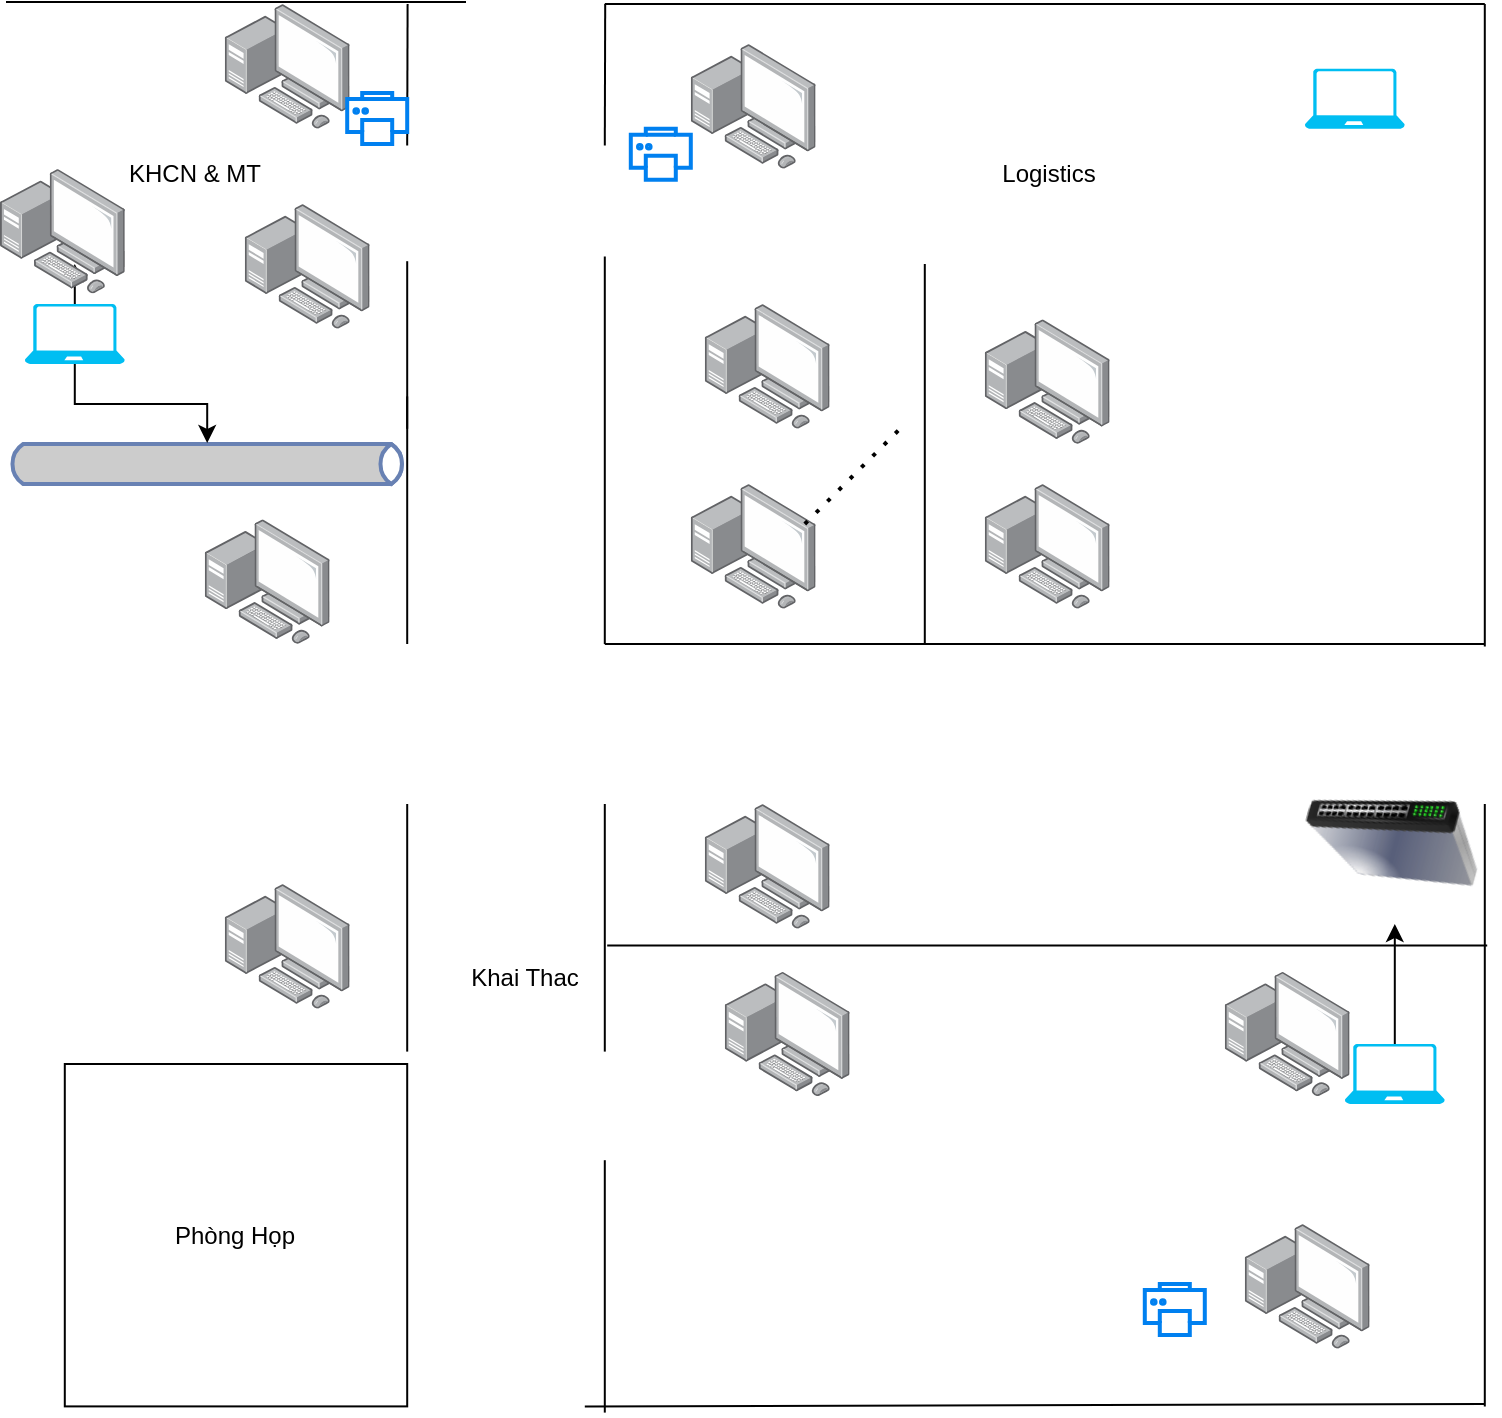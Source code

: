 <mxfile version="22.1.11" type="github">
  <diagram name="Page-1" id="QJJLpK6nWcHFGWCywGAE">
    <mxGraphModel dx="1444" dy="2405" grid="1" gridSize="10" guides="1" tooltips="1" connect="1" arrows="1" fold="1" page="1" pageScale="1" pageWidth="850" pageHeight="1100" math="0" shadow="0">
      <root>
        <mxCell id="0" />
        <mxCell id="1" parent="0" />
        <mxCell id="UbKtXzE4tQQhxxHaPXXX-1" value="" style="endArrow=none;html=1;rounded=0;" parent="1" edge="1">
          <mxGeometry width="50" height="50" relative="1" as="geometry">
            <mxPoint x="342.4" y="-709" as="sourcePoint" />
            <mxPoint x="782.4" y="-709" as="targetPoint" />
          </mxGeometry>
        </mxCell>
        <mxCell id="UbKtXzE4tQQhxxHaPXXX-2" value="" style="endArrow=none;html=1;rounded=0;" parent="1" edge="1">
          <mxGeometry width="50" height="50" relative="1" as="geometry">
            <mxPoint x="343.6" y="-558.3" as="sourcePoint" />
            <mxPoint x="783.6" y="-558.3" as="targetPoint" />
          </mxGeometry>
        </mxCell>
        <mxCell id="UbKtXzE4tQQhxxHaPXXX-5" value="" style="image;points=[];aspect=fixed;html=1;align=center;shadow=0;dashed=0;image=img/lib/allied_telesis/computer_and_terminals/Personal_Computer_with_Server.svg;" parent="1" vertex="1">
          <mxGeometry x="652.4" y="-545.2" width="62.4" height="62.4" as="geometry" />
        </mxCell>
        <mxCell id="UbKtXzE4tQQhxxHaPXXX-7" value="" style="image;points=[];aspect=fixed;html=1;align=center;shadow=0;dashed=0;image=img/lib/allied_telesis/computer_and_terminals/Personal_Computer_with_Server.svg;" parent="1" vertex="1">
          <mxGeometry x="662.4" y="-419" width="62.4" height="62.4" as="geometry" />
        </mxCell>
        <mxCell id="UbKtXzE4tQQhxxHaPXXX-10" value="" style="image;points=[];aspect=fixed;html=1;align=center;shadow=0;dashed=0;image=img/lib/allied_telesis/computer_and_terminals/Personal_Computer_with_Server.svg;" parent="1" vertex="1">
          <mxGeometry x="402.4" y="-545.2" width="62.4" height="62.4" as="geometry" />
        </mxCell>
        <mxCell id="UbKtXzE4tQQhxxHaPXXX-11" value="" style="image;points=[];aspect=fixed;html=1;align=center;shadow=0;dashed=0;image=img/lib/allied_telesis/computer_and_terminals/Personal_Computer_with_Server.svg;" parent="1" vertex="1">
          <mxGeometry x="152.4" y="-589" width="62.4" height="62.4" as="geometry" />
        </mxCell>
        <mxCell id="UbKtXzE4tQQhxxHaPXXX-12" value="" style="image;points=[];aspect=fixed;html=1;align=center;shadow=0;dashed=0;image=img/lib/allied_telesis/computer_and_terminals/Personal_Computer_with_Server.svg;" parent="1" vertex="1">
          <mxGeometry x="142.4" y="-771.4" width="62.4" height="62.4" as="geometry" />
        </mxCell>
        <mxCell id="UbKtXzE4tQQhxxHaPXXX-13" value="Phòng Họp" style="whiteSpace=wrap;html=1;aspect=fixed;" parent="1" vertex="1">
          <mxGeometry x="72.4" y="-499" width="171.2" height="171.2" as="geometry" />
        </mxCell>
        <mxCell id="UbKtXzE4tQQhxxHaPXXX-14" value="" style="endArrow=none;html=1;rounded=0;" parent="1" edge="1">
          <mxGeometry width="50" height="50" relative="1" as="geometry">
            <mxPoint x="342.4" y="-505.2" as="sourcePoint" />
            <mxPoint x="342.4" y="-629" as="targetPoint" />
            <Array as="points">
              <mxPoint x="342.4" y="-589" />
              <mxPoint x="342.4" y="-599" />
            </Array>
          </mxGeometry>
        </mxCell>
        <mxCell id="UbKtXzE4tQQhxxHaPXXX-15" value="" style="endArrow=none;html=1;rounded=0;" parent="1" edge="1">
          <mxGeometry width="50" height="50" relative="1" as="geometry">
            <mxPoint x="243.6" y="-505.2" as="sourcePoint" />
            <mxPoint x="243.6" y="-629" as="targetPoint" />
            <Array as="points">
              <mxPoint x="243.6" y="-589" />
            </Array>
          </mxGeometry>
        </mxCell>
        <mxCell id="UbKtXzE4tQQhxxHaPXXX-17" value="" style="endArrow=none;html=1;rounded=0;" parent="1" edge="1">
          <mxGeometry width="50" height="50" relative="1" as="geometry">
            <mxPoint x="243.6" y="-709" as="sourcePoint" />
            <mxPoint x="243.6" y="-832.8" as="targetPoint" />
            <Array as="points">
              <mxPoint x="243.6" y="-792.8" />
            </Array>
          </mxGeometry>
        </mxCell>
        <mxCell id="UbKtXzE4tQQhxxHaPXXX-18" value="" style="html=1;outlineConnect=0;fillColor=#CCCCCC;strokeColor=#6881B3;gradientColor=none;gradientDirection=north;strokeWidth=2;shape=mxgraph.networks.bus;gradientColor=none;gradientDirection=north;fontColor=#ffffff;perimeter=backbonePerimeter;backboneSize=20;" parent="1" vertex="1">
          <mxGeometry x="43.6" y="-809" width="200" height="20" as="geometry" />
        </mxCell>
        <mxCell id="UbKtXzE4tQQhxxHaPXXX-50" value="" style="edgeStyle=orthogonalEdgeStyle;rounded=0;orthogonalLoop=1;jettySize=auto;html=1;" parent="1" source="UbKtXzE4tQQhxxHaPXXX-19" edge="1">
          <mxGeometry relative="1" as="geometry">
            <mxPoint x="737.4" y="-569" as="targetPoint" />
          </mxGeometry>
        </mxCell>
        <mxCell id="UbKtXzE4tQQhxxHaPXXX-19" value="" style="verticalLabelPosition=bottom;html=1;verticalAlign=top;align=center;strokeColor=none;fillColor=#00BEF2;shape=mxgraph.azure.laptop;pointerEvents=1;" parent="1" vertex="1">
          <mxGeometry x="712.4" y="-509" width="50" height="30" as="geometry" />
        </mxCell>
        <mxCell id="UbKtXzE4tQQhxxHaPXXX-52" value="" style="edgeStyle=orthogonalEdgeStyle;rounded=0;orthogonalLoop=1;jettySize=auto;html=1;" parent="1" source="UbKtXzE4tQQhxxHaPXXX-20" target="UbKtXzE4tQQhxxHaPXXX-18" edge="1">
          <mxGeometry relative="1" as="geometry" />
        </mxCell>
        <mxCell id="UbKtXzE4tQQhxxHaPXXX-55" style="edgeStyle=orthogonalEdgeStyle;rounded=0;orthogonalLoop=1;jettySize=auto;html=1;" parent="1" source="UbKtXzE4tQQhxxHaPXXX-20" edge="1">
          <mxGeometry relative="1" as="geometry">
            <mxPoint x="77.4" y="-899" as="targetPoint" />
          </mxGeometry>
        </mxCell>
        <mxCell id="UbKtXzE4tQQhxxHaPXXX-20" value="" style="verticalLabelPosition=bottom;html=1;verticalAlign=top;align=center;strokeColor=none;fillColor=#00BEF2;shape=mxgraph.azure.laptop;pointerEvents=1;" parent="1" vertex="1">
          <mxGeometry x="52.4" y="-879" width="50" height="30" as="geometry" />
        </mxCell>
        <mxCell id="UbKtXzE4tQQhxxHaPXXX-21" value="" style="image;points=[];aspect=fixed;html=1;align=center;shadow=0;dashed=0;image=img/lib/allied_telesis/computer_and_terminals/Personal_Computer_with_Server.svg;" parent="1" vertex="1">
          <mxGeometry x="152.4" y="-1029" width="62.4" height="62.4" as="geometry" />
        </mxCell>
        <mxCell id="UbKtXzE4tQQhxxHaPXXX-22" value="" style="image;points=[];aspect=fixed;html=1;align=center;shadow=0;dashed=0;image=img/lib/allied_telesis/computer_and_terminals/Personal_Computer_with_Server.svg;" parent="1" vertex="1">
          <mxGeometry x="162.4" y="-929" width="62.4" height="62.4" as="geometry" />
        </mxCell>
        <mxCell id="UbKtXzE4tQQhxxHaPXXX-24" value="" style="endArrow=none;html=1;rounded=0;" parent="1" edge="1">
          <mxGeometry width="50" height="50" relative="1" as="geometry">
            <mxPoint x="243.6" y="-816.6" as="sourcePoint" />
            <mxPoint x="243.6" y="-900.4" as="targetPoint" />
            <Array as="points">
              <mxPoint x="243.6" y="-900.4" />
            </Array>
          </mxGeometry>
        </mxCell>
        <mxCell id="UbKtXzE4tQQhxxHaPXXX-25" value="" style="endArrow=none;html=1;rounded=0;" parent="1" edge="1">
          <mxGeometry width="50" height="50" relative="1" as="geometry">
            <mxPoint x="243.6" y="-958.3" as="sourcePoint" />
            <mxPoint x="243.8" y="-1029" as="targetPoint" />
            <Array as="points">
              <mxPoint x="243.8" y="-1029" />
            </Array>
          </mxGeometry>
        </mxCell>
        <mxCell id="UbKtXzE4tQQhxxHaPXXX-26" value="" style="endArrow=none;html=1;rounded=0;" parent="1" edge="1">
          <mxGeometry width="50" height="50" relative="1" as="geometry">
            <mxPoint x="43.0" y="-1030" as="sourcePoint" />
            <mxPoint x="273" y="-1030" as="targetPoint" />
          </mxGeometry>
        </mxCell>
        <mxCell id="UbKtXzE4tQQhxxHaPXXX-27" value="" style="endArrow=none;html=1;rounded=0;" parent="1" edge="1">
          <mxGeometry width="50" height="50" relative="1" as="geometry">
            <mxPoint x="342.4" y="-709" as="sourcePoint" />
            <mxPoint x="342.4" y="-859" as="targetPoint" />
            <Array as="points">
              <mxPoint x="342.4" y="-759" />
              <mxPoint x="342.4" y="-902.8" />
              <mxPoint x="342.4" y="-869" />
              <mxPoint x="342.4" y="-809" />
            </Array>
          </mxGeometry>
        </mxCell>
        <mxCell id="UbKtXzE4tQQhxxHaPXXX-28" value="" style="endArrow=none;html=1;rounded=0;" parent="1" edge="1">
          <mxGeometry width="50" height="50" relative="1" as="geometry">
            <mxPoint x="342.4" y="-958.3" as="sourcePoint" />
            <mxPoint x="342.6" y="-1029" as="targetPoint" />
            <Array as="points">
              <mxPoint x="342.6" y="-1029" />
            </Array>
          </mxGeometry>
        </mxCell>
        <mxCell id="UbKtXzE4tQQhxxHaPXXX-29" value="" style="endArrow=none;html=1;rounded=0;" parent="1" edge="1">
          <mxGeometry width="50" height="50" relative="1" as="geometry">
            <mxPoint x="342.4" y="-1029" as="sourcePoint" />
            <mxPoint x="782.4" y="-1029" as="targetPoint" />
          </mxGeometry>
        </mxCell>
        <mxCell id="UbKtXzE4tQQhxxHaPXXX-30" value="" style="image;points=[];aspect=fixed;html=1;align=center;shadow=0;dashed=0;image=img/lib/allied_telesis/computer_and_terminals/Personal_Computer_with_Server.svg;" parent="1" vertex="1">
          <mxGeometry x="385.4" y="-1009" width="62.4" height="62.4" as="geometry" />
        </mxCell>
        <mxCell id="UbKtXzE4tQQhxxHaPXXX-31" value="" style="image;points=[];aspect=fixed;html=1;align=center;shadow=0;dashed=0;image=img/lib/allied_telesis/computer_and_terminals/Personal_Computer_with_Server.svg;" parent="1" vertex="1">
          <mxGeometry x="392.4" y="-879" width="62.4" height="62.4" as="geometry" />
        </mxCell>
        <mxCell id="UbKtXzE4tQQhxxHaPXXX-33" value="" style="image;points=[];aspect=fixed;html=1;align=center;shadow=0;dashed=0;image=img/lib/allied_telesis/computer_and_terminals/Personal_Computer_with_Server.svg;" parent="1" vertex="1">
          <mxGeometry x="385.4" y="-789" width="62.4" height="62.4" as="geometry" />
        </mxCell>
        <mxCell id="UbKtXzE4tQQhxxHaPXXX-34" value="" style="verticalLabelPosition=bottom;html=1;verticalAlign=top;align=center;strokeColor=none;fillColor=#00BEF2;shape=mxgraph.azure.laptop;pointerEvents=1;" parent="1" vertex="1">
          <mxGeometry x="692.4" y="-996.6" width="50" height="30" as="geometry" />
        </mxCell>
        <mxCell id="UbKtXzE4tQQhxxHaPXXX-35" value="" style="image;points=[];aspect=fixed;html=1;align=center;shadow=0;dashed=0;image=img/lib/allied_telesis/computer_and_terminals/Personal_Computer_with_Server.svg;" parent="1" vertex="1">
          <mxGeometry x="532.4" y="-789" width="62.4" height="62.4" as="geometry" />
        </mxCell>
        <mxCell id="UbKtXzE4tQQhxxHaPXXX-38" value="" style="image;points=[];aspect=fixed;html=1;align=center;shadow=0;dashed=0;image=img/lib/allied_telesis/computer_and_terminals/Personal_Computer_with_Server.svg;" parent="1" vertex="1">
          <mxGeometry x="532.4" y="-871.4" width="62.4" height="62.4" as="geometry" />
        </mxCell>
        <mxCell id="UbKtXzE4tQQhxxHaPXXX-39" value="" style="html=1;verticalLabelPosition=bottom;align=center;labelBackgroundColor=#ffffff;verticalAlign=top;strokeWidth=2;strokeColor=#0080F0;shadow=0;dashed=0;shape=mxgraph.ios7.icons.printer;" parent="1" vertex="1">
          <mxGeometry x="355.4" y="-966.6" width="30" height="25.5" as="geometry" />
        </mxCell>
        <mxCell id="UbKtXzE4tQQhxxHaPXXX-40" value="" style="html=1;verticalLabelPosition=bottom;align=center;labelBackgroundColor=#ffffff;verticalAlign=top;strokeWidth=2;strokeColor=#0080F0;shadow=0;dashed=0;shape=mxgraph.ios7.icons.printer;" parent="1" vertex="1">
          <mxGeometry x="213.6" y="-984.5" width="30" height="25.5" as="geometry" />
        </mxCell>
        <mxCell id="UbKtXzE4tQQhxxHaPXXX-41" value="" style="html=1;verticalLabelPosition=bottom;align=center;labelBackgroundColor=#ffffff;verticalAlign=top;strokeWidth=2;strokeColor=#0080F0;shadow=0;dashed=0;shape=mxgraph.ios7.icons.printer;" parent="1" vertex="1">
          <mxGeometry x="612.4" y="-389" width="30" height="25.5" as="geometry" />
        </mxCell>
        <mxCell id="UbKtXzE4tQQhxxHaPXXX-42" value="" style="endArrow=none;html=1;rounded=0;" parent="1" edge="1">
          <mxGeometry width="50" height="50" relative="1" as="geometry">
            <mxPoint x="342.4" y="-450.9" as="sourcePoint" />
            <mxPoint x="342.4" y="-324.7" as="targetPoint" />
          </mxGeometry>
        </mxCell>
        <mxCell id="UbKtXzE4tQQhxxHaPXXX-43" value="" style="endArrow=none;html=1;rounded=0;" parent="1" edge="1">
          <mxGeometry width="50" height="50" relative="1" as="geometry">
            <mxPoint x="332.4" y="-327.8" as="sourcePoint" />
            <mxPoint x="782.4" y="-329" as="targetPoint" />
          </mxGeometry>
        </mxCell>
        <mxCell id="UbKtXzE4tQQhxxHaPXXX-44" value="" style="endArrow=none;html=1;rounded=0;" parent="1" edge="1">
          <mxGeometry width="50" height="50" relative="1" as="geometry">
            <mxPoint x="782.4" y="-629" as="sourcePoint" />
            <mxPoint x="782.4" y="-327.8" as="targetPoint" />
          </mxGeometry>
        </mxCell>
        <mxCell id="UbKtXzE4tQQhxxHaPXXX-45" value="" style="endArrow=none;dashed=1;html=1;dashPattern=1 3;strokeWidth=2;rounded=0;" parent="1" edge="1">
          <mxGeometry width="50" height="50" relative="1" as="geometry">
            <mxPoint x="442.4" y="-769" as="sourcePoint" />
            <mxPoint x="492.4" y="-819" as="targetPoint" />
          </mxGeometry>
        </mxCell>
        <mxCell id="UbKtXzE4tQQhxxHaPXXX-46" value="" style="endArrow=none;html=1;rounded=0;" parent="1" edge="1">
          <mxGeometry width="50" height="50" relative="1" as="geometry">
            <mxPoint x="782.4" y="-1029" as="sourcePoint" />
            <mxPoint x="782.4" y="-707.8" as="targetPoint" />
          </mxGeometry>
        </mxCell>
        <mxCell id="UbKtXzE4tQQhxxHaPXXX-47" value="" style="image;html=1;image=img/lib/clip_art/networking/Switch_128x128.png;rotation=-165;" parent="1" vertex="1">
          <mxGeometry x="692.4" y="-649" width="90" height="70" as="geometry" />
        </mxCell>
        <mxCell id="UbKtXzE4tQQhxxHaPXXX-48" value="" style="shape=image;html=1;verticalAlign=top;verticalLabelPosition=bottom;labelBackgroundColor=#ffffff;imageAspect=0;aspect=fixed;image=https://cdn2.iconfinder.com/data/icons/web-development-and-studio/512/110_walkie_talkie_communication_radio_camping_camping_camp-128.png" parent="1" vertex="1">
          <mxGeometry x="359.6" y="-451.8" width="128" height="128" as="geometry" />
        </mxCell>
        <mxCell id="UbKtXzE4tQQhxxHaPXXX-49" value="" style="image;points=[];aspect=fixed;html=1;align=center;shadow=0;dashed=0;image=img/lib/allied_telesis/computer_and_terminals/Personal_Computer_with_Server.svg;" parent="1" vertex="1">
          <mxGeometry x="392.4" y="-629" width="62.4" height="62.4" as="geometry" />
        </mxCell>
        <mxCell id="UbKtXzE4tQQhxxHaPXXX-51" value="" style="endArrow=none;html=1;rounded=0;" parent="1" edge="1">
          <mxGeometry width="50" height="50" relative="1" as="geometry">
            <mxPoint x="502.4" y="-709" as="sourcePoint" />
            <mxPoint x="502.4" y="-769" as="targetPoint" />
            <Array as="points">
              <mxPoint x="502.4" y="-899" />
            </Array>
          </mxGeometry>
        </mxCell>
        <mxCell id="UbKtXzE4tQQhxxHaPXXX-54" value="" style="image;points=[];aspect=fixed;html=1;align=center;shadow=0;dashed=0;image=img/lib/allied_telesis/computer_and_terminals/Personal_Computer_with_Server.svg;" parent="1" vertex="1">
          <mxGeometry x="40" y="-946.6" width="62.4" height="62.4" as="geometry" />
        </mxCell>
        <mxCell id="UbKtXzE4tQQhxxHaPXXX-58" value="KHCN &amp;amp; MT" style="text;html=1;align=center;verticalAlign=middle;resizable=0;points=[];autosize=1;strokeColor=none;fillColor=none;" parent="1" vertex="1">
          <mxGeometry x="92.4" y="-959" width="90" height="30" as="geometry" />
        </mxCell>
        <mxCell id="UbKtXzE4tQQhxxHaPXXX-59" value="Khai Thac" style="text;html=1;align=center;verticalAlign=middle;resizable=0;points=[];autosize=1;strokeColor=none;fillColor=none;" parent="1" vertex="1">
          <mxGeometry x="262.4" y="-556.6" width="80" height="30" as="geometry" />
        </mxCell>
        <mxCell id="UbKtXzE4tQQhxxHaPXXX-60" value="Logistics" style="text;html=1;align=center;verticalAlign=middle;resizable=0;points=[];autosize=1;strokeColor=none;fillColor=none;" parent="1" vertex="1">
          <mxGeometry x="528.6" y="-959" width="70" height="30" as="geometry" />
        </mxCell>
      </root>
    </mxGraphModel>
  </diagram>
</mxfile>
